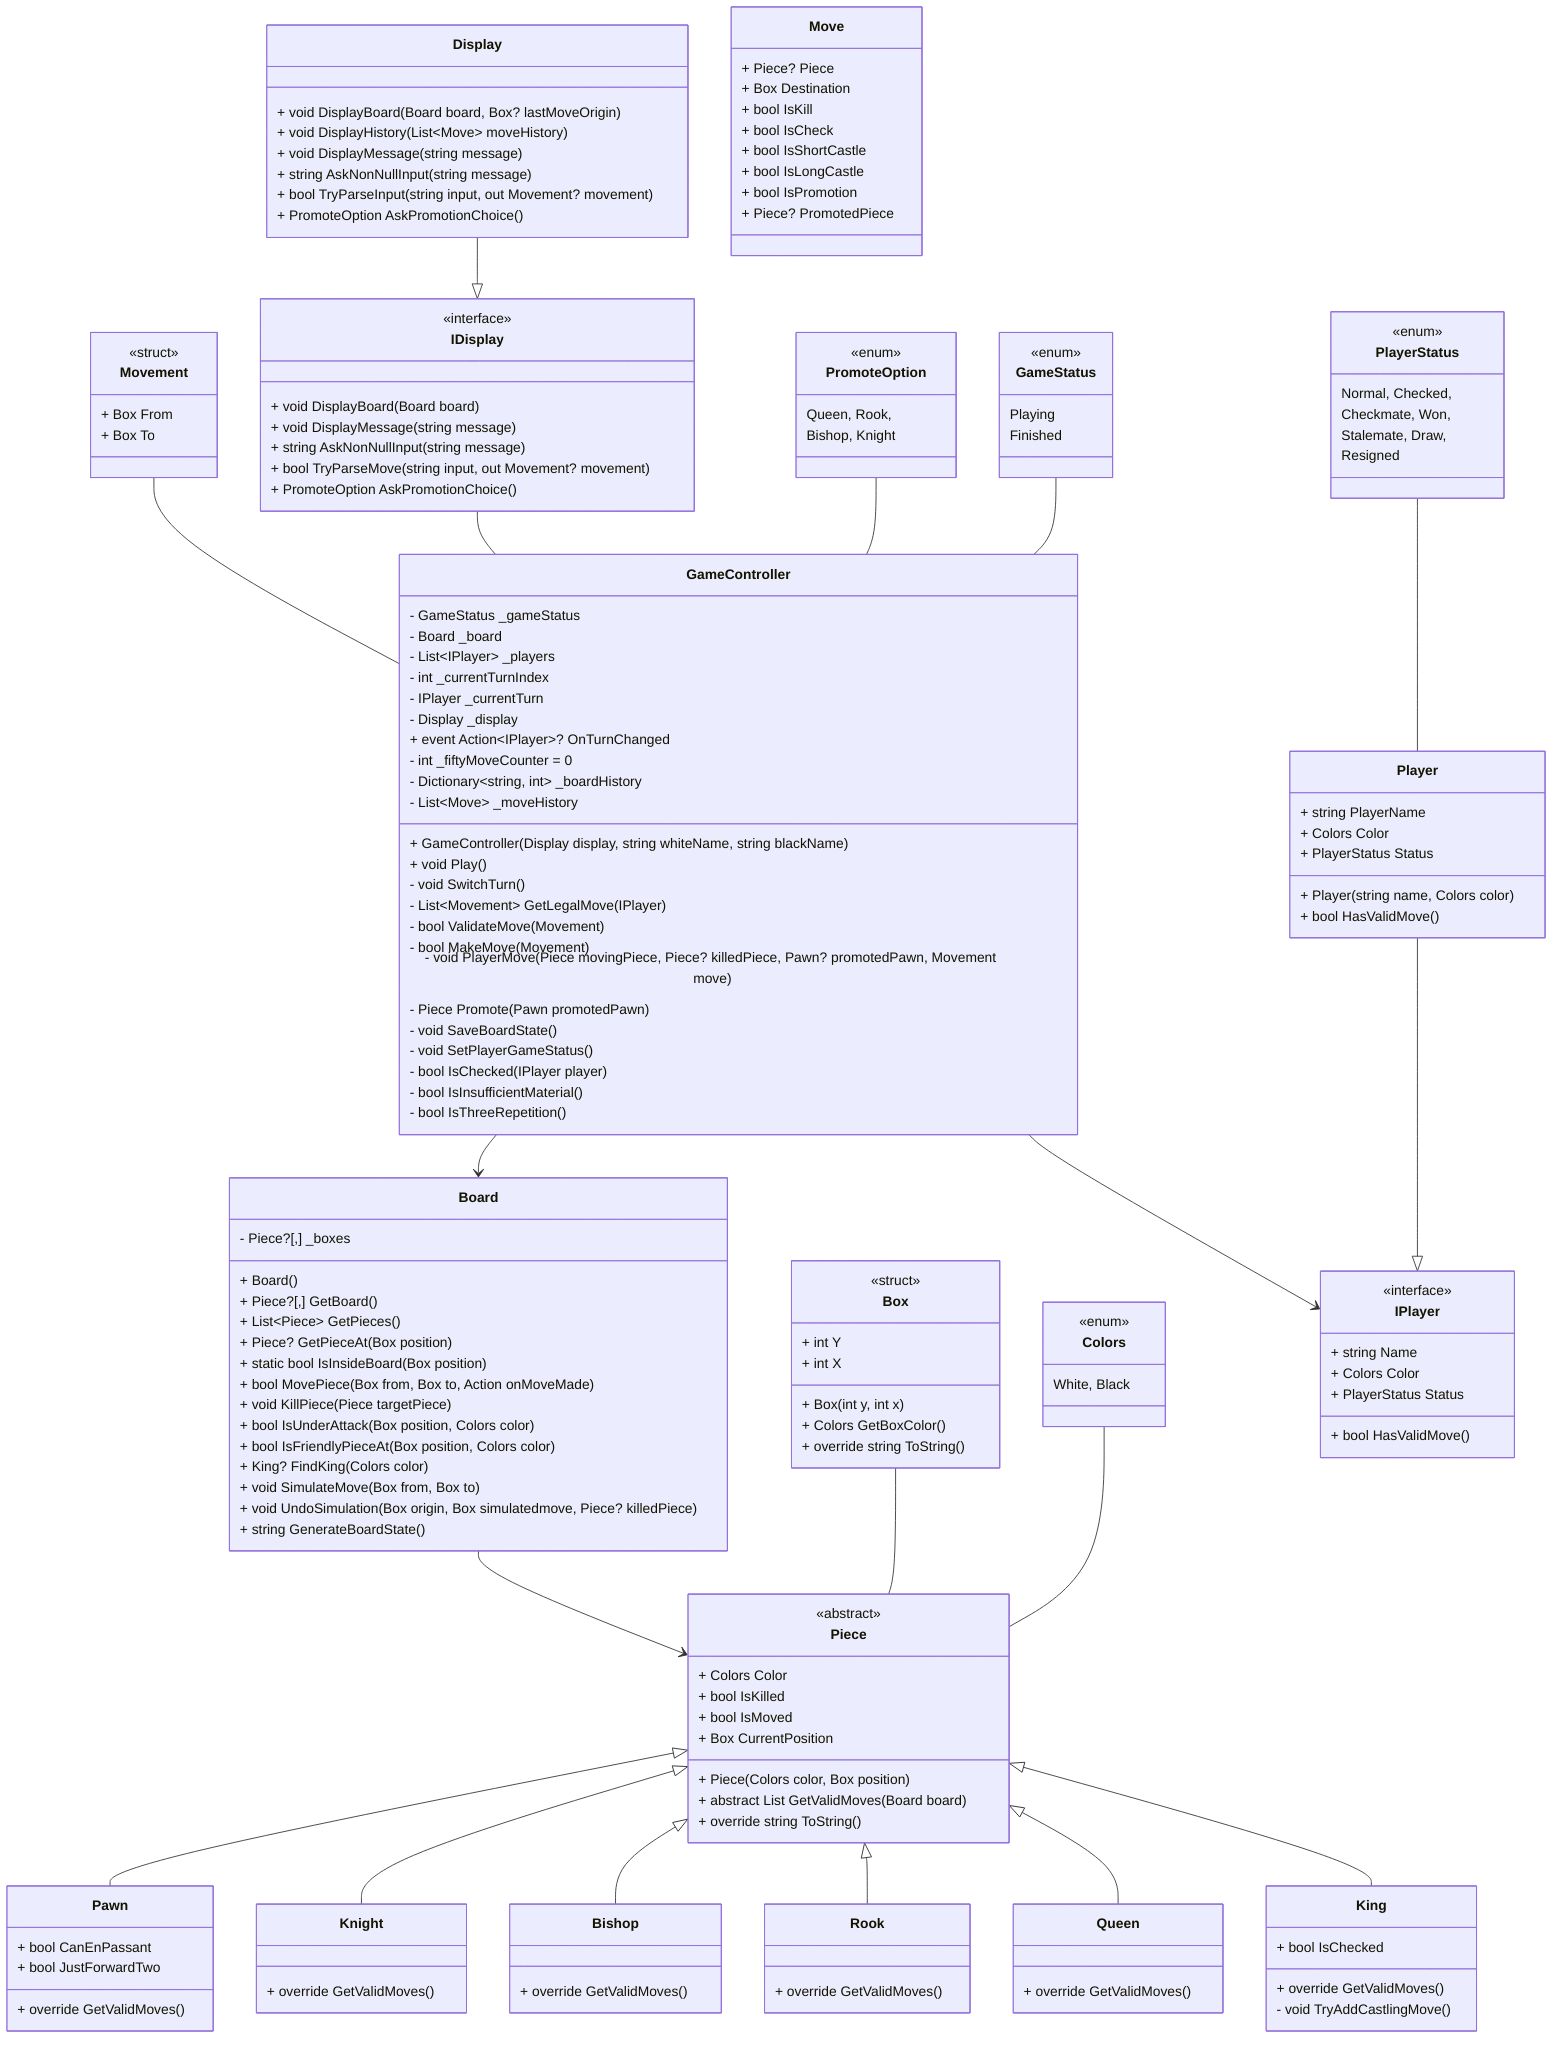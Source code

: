 classDiagram
    class GameController {
        - GameStatus _gameStatus
        - Board _board
        - List~IPlayer~ _players
        - int _currentTurnIndex
        - IPlayer _currentTurn
        - Display _display
        + event Action~IPlayer~? OnTurnChanged
        - int _fiftyMoveCounter = 0
        - Dictionary~string, int~ _boardHistory
        - List~Move~ _moveHistory
        + GameController(Display display, string whiteName, string blackName)
        + void Play()
        - void SwitchTurn()
        - List~Movement~ GetLegalMove(IPlayer)
        - bool ValidateMove(Movement)
        - bool MakeMove(Movement)
        - void PlayerMove(Piece movingPiece, Piece? killedPiece, Pawn? promotedPawn, Movement move)
        - Piece Promote(Pawn promotedPawn)
        - void SaveBoardState()
        - void SetPlayerGameStatus()
        - bool IsChecked(IPlayer player)
        - bool IsInsufficientMaterial()
        - bool IsThreeRepetition()
    }

    class Display {
        + void DisplayBoard(Board board, Box? lastMoveOrigin)
        + void DisplayHistory(List~Move~ moveHistory)
        + void DisplayMessage(string message)
        + string AskNonNullInput(string message)
        + bool TryParseInput(string input, out Movement? movement)
        + PromoteOption AskPromotionChoice()
    }

    class Board {
        - Piece?[,] _boxes
        + Board()
        + Piece?[,] GetBoard()
        + List~Piece~ GetPieces()
        + Piece? GetPieceAt(Box position)
        + static bool IsInsideBoard(Box position)
        + bool MovePiece(Box from, Box to, Action onMoveMade)
        + void KillPiece(Piece targetPiece)
        + bool IsUnderAttack(Box position, Colors color)
        + bool IsFriendlyPieceAt(Box position, Colors color)
        + King? FindKing(Colors color)
        + void SimulateMove(Box from, Box to)
        + void UndoSimulation(Box origin, Box simulatedmove, Piece? killedPiece)
        + string GenerateBoardState()
    }

    class Piece {
        <<abstract>>
        + Colors Color
        + bool IsKilled
        + bool IsMoved
        + Box CurrentPosition
        + Piece(Colors color, Box position)
        + abstract List<Position> GetValidMoves(Board board)
        + override string ToString()
    }

    class Pawn {
        + bool CanEnPassant
        + bool JustForwardTwo
        + override GetValidMoves()
    }

    class Knight {
        + override GetValidMoves()
    }

    class Bishop {
        + override GetValidMoves()
    }

    class Rook {
        + override GetValidMoves()
    }

    class Queen {
        + override GetValidMoves()
    }

    class King {
        + bool IsChecked
        + override GetValidMoves()
        - void TryAddCastlingMove()
    }

    class Player {
        + string PlayerName
        + Colors Color
        + PlayerStatus Status
        + Player(string name, Colors color)
        + bool HasValidMove()
    }

    class Movement {
        <<struct>>
        + Box From
        + Box To
    }

    class Move {
        + Piece? Piece
        + Box Destination
        + bool IsKill
        + bool IsCheck
        + bool IsShortCastle
        + bool IsLongCastle
        + bool IsPromotion
        + Piece? PromotedPiece
    }

    class Box {
        <<struct>>
        + int Y
        + int X
        + Box(int y, int x)
        + Colors GetBoxColor()
        + override string ToString()
    }

    class GameStatus {
        <<enum>>
        Playing
        Finished
    }

    class PlayerStatus {
        <<enum>>
        Normal, Checked,
        Checkmate, Won,
        Stalemate, Draw,
        Resigned
    }

    class PromoteOption {
        <<enum>>
        Queen, Rook,
        Bishop, Knight
    }

    class Colors {
        <<enum>>
        White, Black
    }

    class IPlayer {
        <<interface>>
        + string Name
        + Colors Color
        + PlayerStatus Status
        + bool HasValidMove ()
    }

    class IDisplay {
        <<interface>>
        + void DisplayBoard(Board board)
        + void DisplayMessage(string message) 
        + string AskNonNullInput(string message)
        + bool TryParseMove(string input, out Movement? movement)
        + PromoteOption AskPromotionChoice()
    }

    GameController --> Board
    GameController --> IPlayer

    Board --> Piece
    
    Piece <|-- Pawn
    Piece <|-- Knight
    Piece <|-- Bishop
    Piece <|-- Rook
    Piece <|-- Queen
    Piece <|-- King
    
    Player --|> IPlayer
    Display --|> IDisplay
    
    Movement -- GameController
    IDisplay -- GameController
    PromoteOption -- GameController
    GameStatus -- GameController
    PlayerStatus -- Player
    Box --Piece
    Colors -- Piece
